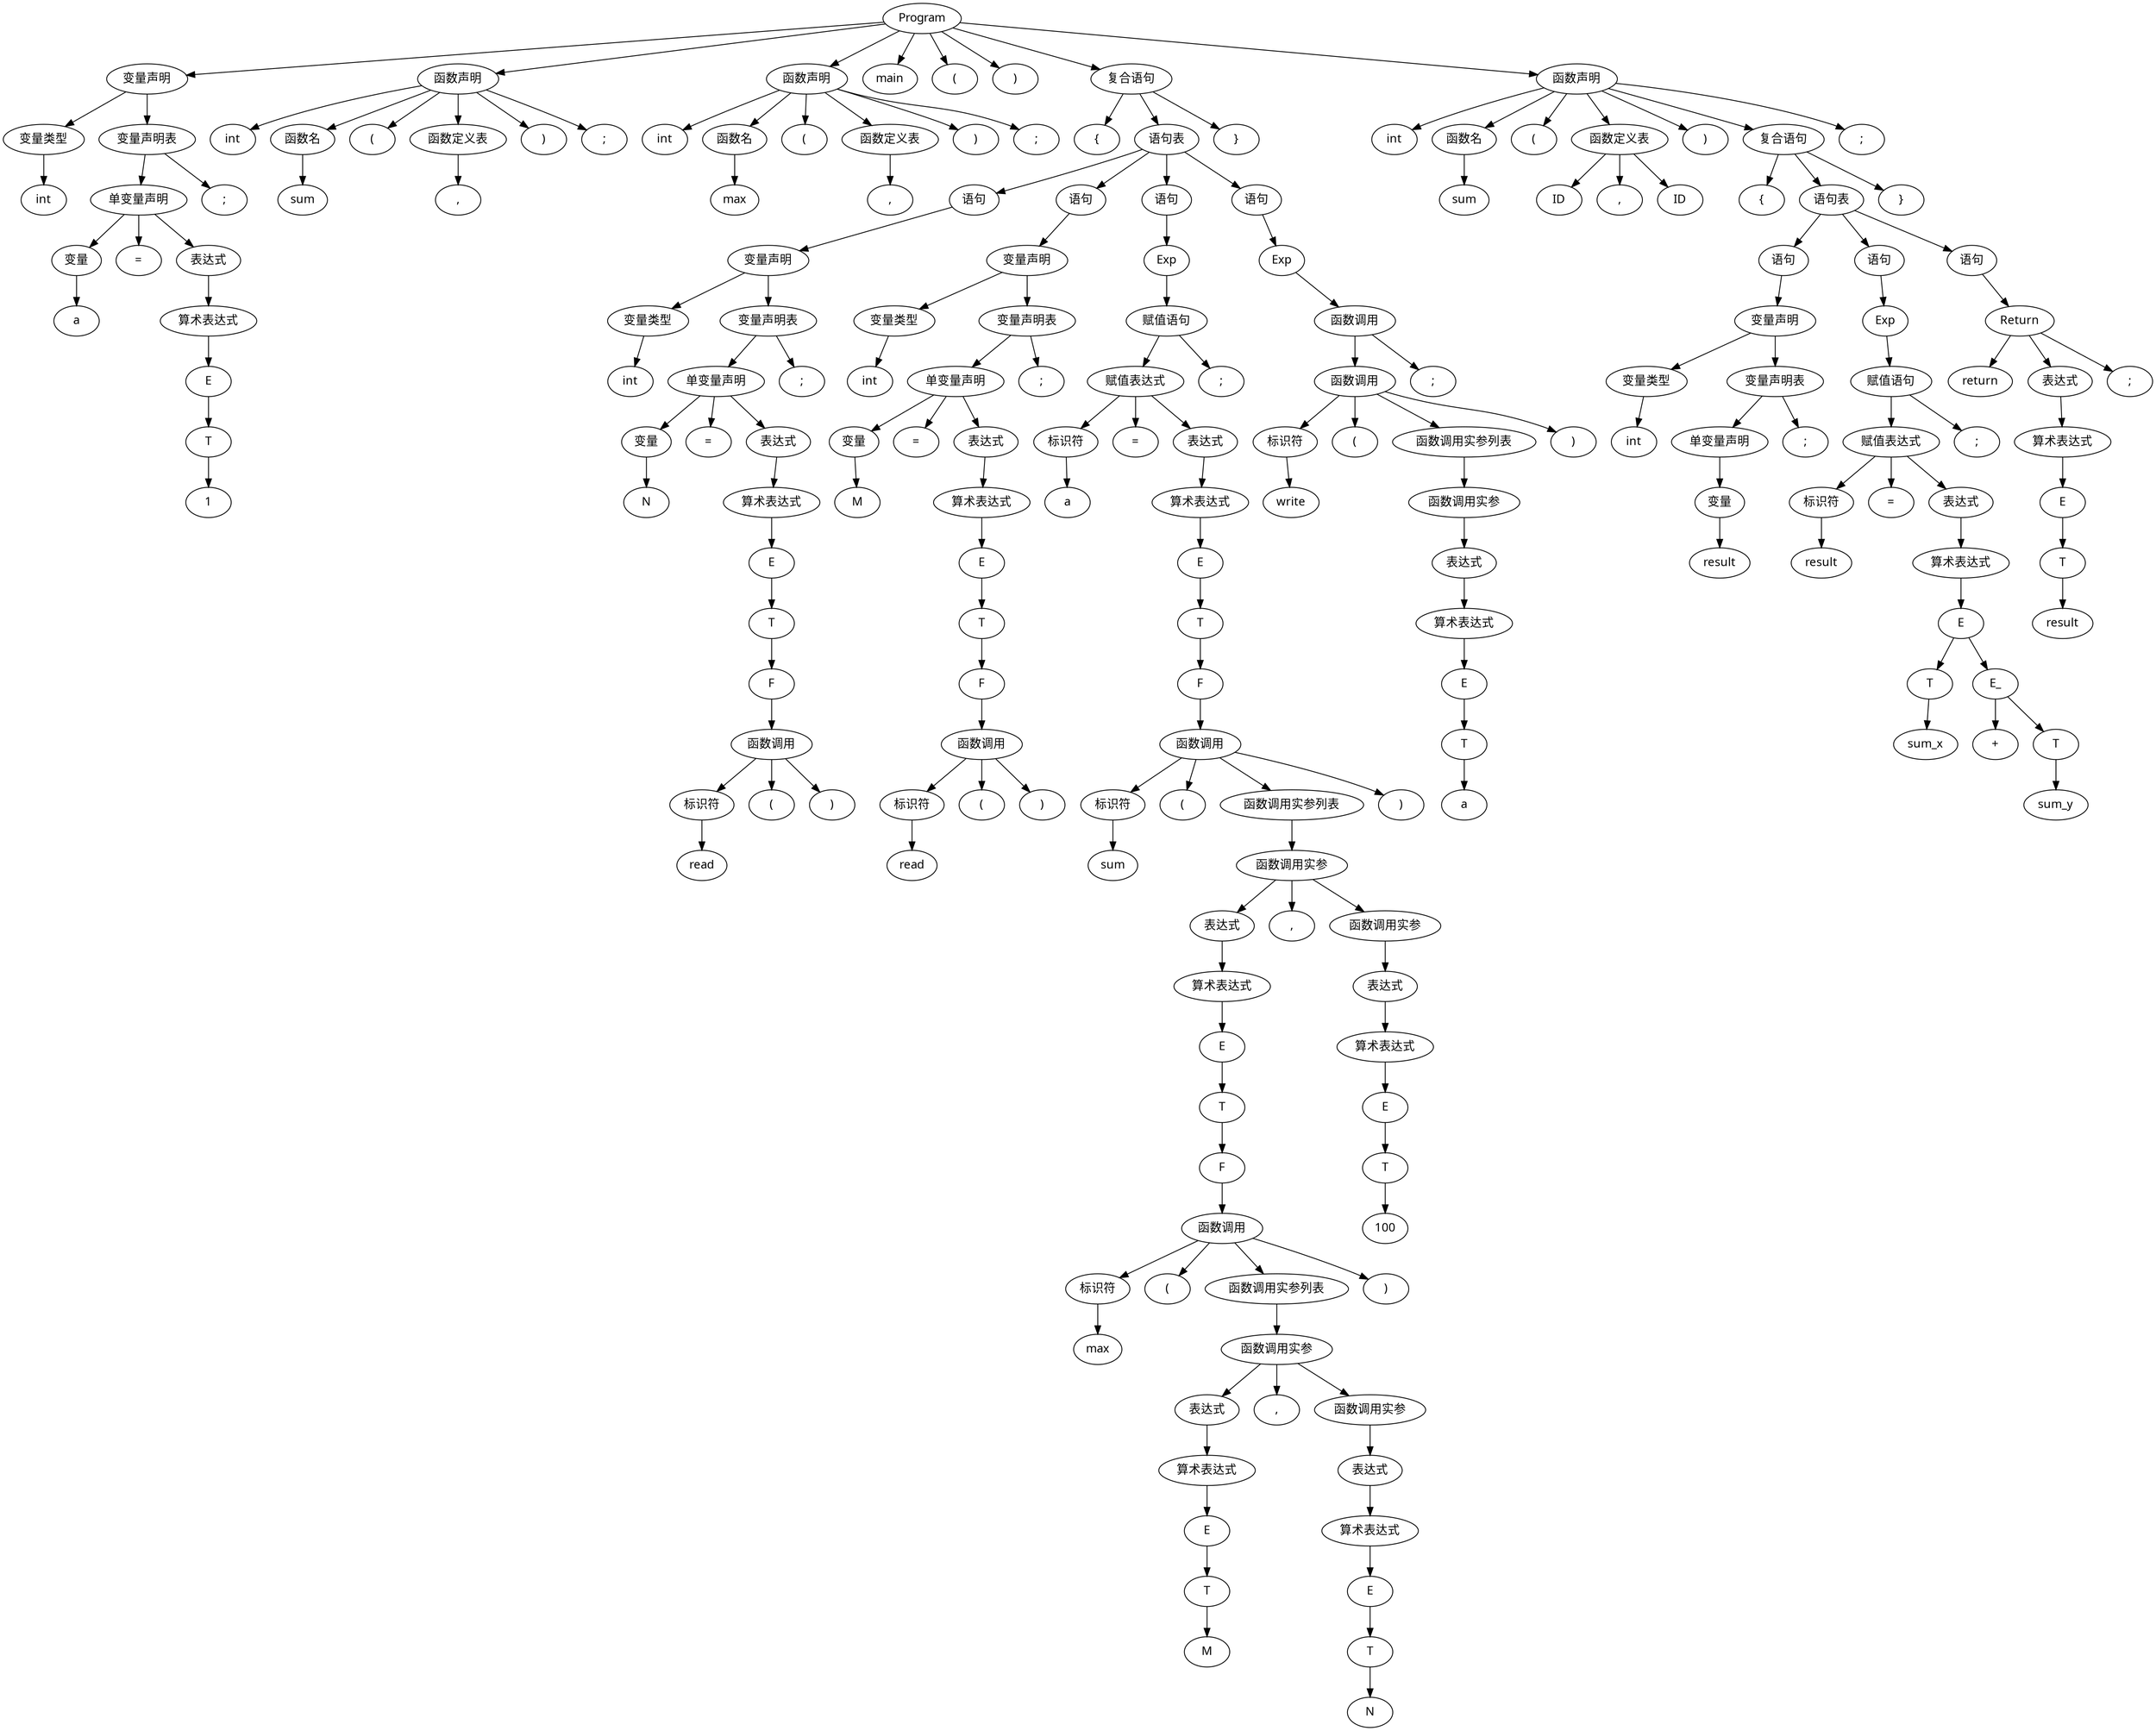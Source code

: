 // test3.4.txt
digraph {
	node [fontname="Microsoft YaHei"]
	1 [label=Program]
	2 [label="变量声明"]
	3 [label="变量类型"]
	4 [label=int]
	5 [label="变量声明表"]
	6 [label="单变量声明"]
	7 [label="变量"]
	8 [label=a]
	9 [label="="]
	10 [label="表达式"]
	11 [label="算术表达式"]
	12 [label=E]
	13 [label=T]
	14 [label=1]
	15 [label=";"]
	16 [label="函数声明"]
	17 [label=int]
	18 [label="函数名"]
	19 [label=sum]
	20 [label="("]
	21 [label="函数定义表"]
	22 [label=","]
	23 [label=")"]
	24 [label=";"]
	25 [label="函数声明"]
	26 [label=int]
	27 [label="函数名"]
	28 [label=max]
	29 [label="("]
	30 [label="函数定义表"]
	31 [label=","]
	32 [label=")"]
	33 [label=";"]
	34 [label=main]
	35 [label="("]
	36 [label=")"]
	37 [label="复合语句"]
	38 [label="{"]
	39 [label="语句表"]
	40 [label="语句"]
	41 [label="变量声明"]
	42 [label="变量类型"]
	43 [label=int]
	44 [label="变量声明表"]
	45 [label="单变量声明"]
	46 [label="变量"]
	47 [label=N]
	48 [label="="]
	49 [label="表达式"]
	50 [label="算术表达式"]
	51 [label=E]
	52 [label=T]
	53 [label=F]
	54 [label="函数调用"]
	55 [label="标识符"]
	56 [label=read]
	57 [label="("]
	58 [label=")"]
	59 [label=";"]
	60 [label="语句"]
	61 [label="变量声明"]
	62 [label="变量类型"]
	63 [label=int]
	64 [label="变量声明表"]
	65 [label="单变量声明"]
	66 [label="变量"]
	67 [label=M]
	68 [label="="]
	69 [label="表达式"]
	70 [label="算术表达式"]
	71 [label=E]
	72 [label=T]
	73 [label=F]
	74 [label="函数调用"]
	75 [label="标识符"]
	76 [label=read]
	77 [label="("]
	78 [label=")"]
	79 [label=";"]
	80 [label="语句"]
	81 [label=Exp]
	82 [label="赋值语句"]
	83 [label="赋值表达式"]
	84 [label="标识符"]
	85 [label=a]
	86 [label="="]
	87 [label="表达式"]
	88 [label="算术表达式"]
	89 [label=E]
	90 [label=T]
	91 [label=F]
	92 [label="函数调用"]
	93 [label="标识符"]
	94 [label=sum]
	95 [label="("]
	96 [label="函数调用实参列表"]
	97 [label="函数调用实参"]
	98 [label="表达式"]
	99 [label="算术表达式"]
	100 [label=E]
	101 [label=T]
	102 [label=F]
	103 [label="函数调用"]
	104 [label="标识符"]
	105 [label=max]
	106 [label="("]
	107 [label="函数调用实参列表"]
	108 [label="函数调用实参"]
	109 [label="表达式"]
	110 [label="算术表达式"]
	111 [label=E]
	112 [label=T]
	113 [label=M]
	114 [label=","]
	115 [label="函数调用实参"]
	116 [label="表达式"]
	117 [label="算术表达式"]
	118 [label=E]
	119 [label=T]
	120 [label=N]
	121 [label=")"]
	122 [label=","]
	123 [label="函数调用实参"]
	124 [label="表达式"]
	125 [label="算术表达式"]
	126 [label=E]
	127 [label=T]
	128 [label=100]
	129 [label=")"]
	130 [label=";"]
	131 [label="语句"]
	132 [label=Exp]
	133 [label="函数调用"]
	134 [label="函数调用"]
	135 [label="标识符"]
	136 [label=write]
	137 [label="("]
	138 [label="函数调用实参列表"]
	139 [label="函数调用实参"]
	140 [label="表达式"]
	141 [label="算术表达式"]
	142 [label=E]
	143 [label=T]
	144 [label=a]
	145 [label=")"]
	146 [label=";"]
	147 [label="}"]
	148 [label="函数声明"]
	149 [label=int]
	150 [label="函数名"]
	151 [label=sum]
	152 [label="("]
	153 [label="函数定义表"]
	154 [label=ID]
	155 [label=","]
	156 [label=ID]
	157 [label=")"]
	158 [label="复合语句"]
	159 [label="{"]
	160 [label="语句表"]
	161 [label="语句"]
	162 [label="变量声明"]
	163 [label="变量类型"]
	164 [label=int]
	165 [label="变量声明表"]
	166 [label="单变量声明"]
	167 [label="变量"]
	168 [label=result]
	169 [label=";"]
	170 [label="语句"]
	171 [label=Exp]
	172 [label="赋值语句"]
	173 [label="赋值表达式"]
	174 [label="标识符"]
	175 [label=result]
	176 [label="="]
	177 [label="表达式"]
	178 [label="算术表达式"]
	179 [label=E]
	180 [label=T]
	181 [label=sum_x]
	182 [label=E_]
	183 [label="+"]
	184 [label=T]
	185 [label=sum_y]
	186 [label=";"]
	187 [label="语句"]
	188 [label=Return]
	189 [label=return]
	190 [label="表达式"]
	191 [label="算术表达式"]
	192 [label=E]
	193 [label=T]
	194 [label=result]
	195 [label=";"]
	196 [label="}"]
	197 [label=";"]
	1 -> 2
	2 -> 3
	3 -> 4
	2 -> 5
	5 -> 6
	6 -> 7
	7 -> 8
	6 -> 9
	6 -> 10
	10 -> 11
	11 -> 12
	12 -> 13
	13 -> 14
	5 -> 15
	1 -> 16
	16 -> 17
	16 -> 18
	18 -> 19
	16 -> 20
	16 -> 21
	21 -> 22
	16 -> 23
	16 -> 24
	1 -> 25
	25 -> 26
	25 -> 27
	27 -> 28
	25 -> 29
	25 -> 30
	30 -> 31
	25 -> 32
	25 -> 33
	1 -> 34
	1 -> 35
	1 -> 36
	1 -> 37
	37 -> 38
	37 -> 39
	39 -> 40
	40 -> 41
	41 -> 42
	42 -> 43
	41 -> 44
	44 -> 45
	45 -> 46
	46 -> 47
	45 -> 48
	45 -> 49
	49 -> 50
	50 -> 51
	51 -> 52
	52 -> 53
	53 -> 54
	54 -> 55
	55 -> 56
	54 -> 57
	54 -> 58
	44 -> 59
	39 -> 60
	60 -> 61
	61 -> 62
	62 -> 63
	61 -> 64
	64 -> 65
	65 -> 66
	66 -> 67
	65 -> 68
	65 -> 69
	69 -> 70
	70 -> 71
	71 -> 72
	72 -> 73
	73 -> 74
	74 -> 75
	75 -> 76
	74 -> 77
	74 -> 78
	64 -> 79
	39 -> 80
	80 -> 81
	81 -> 82
	82 -> 83
	83 -> 84
	84 -> 85
	83 -> 86
	83 -> 87
	87 -> 88
	88 -> 89
	89 -> 90
	90 -> 91
	91 -> 92
	92 -> 93
	93 -> 94
	92 -> 95
	92 -> 96
	96 -> 97
	97 -> 98
	98 -> 99
	99 -> 100
	100 -> 101
	101 -> 102
	102 -> 103
	103 -> 104
	104 -> 105
	103 -> 106
	103 -> 107
	107 -> 108
	108 -> 109
	109 -> 110
	110 -> 111
	111 -> 112
	112 -> 113
	108 -> 114
	108 -> 115
	115 -> 116
	116 -> 117
	117 -> 118
	118 -> 119
	119 -> 120
	103 -> 121
	97 -> 122
	97 -> 123
	123 -> 124
	124 -> 125
	125 -> 126
	126 -> 127
	127 -> 128
	92 -> 129
	82 -> 130
	39 -> 131
	131 -> 132
	132 -> 133
	133 -> 134
	134 -> 135
	135 -> 136
	134 -> 137
	134 -> 138
	138 -> 139
	139 -> 140
	140 -> 141
	141 -> 142
	142 -> 143
	143 -> 144
	134 -> 145
	133 -> 146
	37 -> 147
	1 -> 148
	148 -> 149
	148 -> 150
	150 -> 151
	148 -> 152
	148 -> 153
	153 -> 154
	153 -> 155
	153 -> 156
	148 -> 157
	148 -> 158
	158 -> 159
	158 -> 160
	160 -> 161
	161 -> 162
	162 -> 163
	163 -> 164
	162 -> 165
	165 -> 166
	166 -> 167
	167 -> 168
	165 -> 169
	160 -> 170
	170 -> 171
	171 -> 172
	172 -> 173
	173 -> 174
	174 -> 175
	173 -> 176
	173 -> 177
	177 -> 178
	178 -> 179
	179 -> 180
	180 -> 181
	179 -> 182
	182 -> 183
	182 -> 184
	184 -> 185
	172 -> 186
	160 -> 187
	187 -> 188
	188 -> 189
	188 -> 190
	190 -> 191
	191 -> 192
	192 -> 193
	193 -> 194
	188 -> 195
	158 -> 196
	148 -> 197
}
